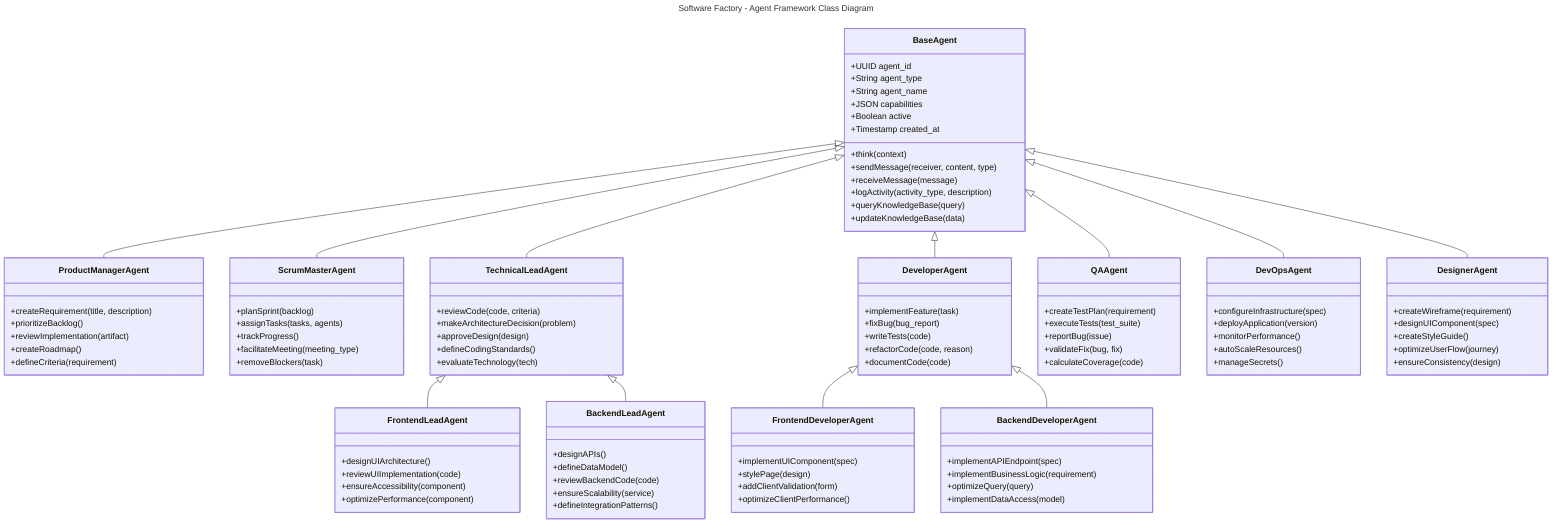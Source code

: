 ---
title: Software Factory - Agent Framework Class Diagram
---
classDiagram
    class BaseAgent {
        +UUID agent_id
        +String agent_type
        +String agent_name
        +JSON capabilities
        +Boolean active
        +Timestamp created_at
        +think(context)
        +sendMessage(receiver, content, type)
        +receiveMessage(message)
        +logActivity(activity_type, description)
        +queryKnowledgeBase(query)
        +updateKnowledgeBase(data)
    }
    
    class ProductManagerAgent {
        +createRequirement(title, description)
        +prioritizeBacklog()
        +reviewImplementation(artifact)
        +createRoadmap()
        +defineCriteria(requirement)
    }
    
    class ScrumMasterAgent {
        +planSprint(backlog)
        +assignTasks(tasks, agents)
        +trackProgress()
        +facilitateMeeting(meeting_type)
        +removeBlockers(task)
    }
    
    class TechnicalLeadAgent {
        +reviewCode(code, criteria)
        +makeArchitectureDecision(problem)
        +approveDesign(design)
        +defineCodingStandards()
        +evaluateTechnology(tech)
    }
    
    class FrontendLeadAgent {
        +designUIArchitecture()
        +reviewUIImplementation(code)
        +ensureAccessibility(component)
        +optimizePerformance(component)
    }
    
    class BackendLeadAgent {
        +designAPIs()
        +defineDataModel()
        +reviewBackendCode(code)
        +ensureScalability(service)
        +defineIntegrationPatterns()
    }
    
    class DeveloperAgent {
        +implementFeature(task)
        +fixBug(bug_report)
        +writeTests(code)
        +refactorCode(code, reason)
        +documentCode(code)
    }
    
    class FrontendDeveloperAgent {
        +implementUIComponent(spec)
        +stylePage(design)
        +addClientValidation(form)
        +optimizeClientPerformance()
    }
    
    class BackendDeveloperAgent {
        +implementAPIEndpoint(spec)
        +implementBusinessLogic(requirement)
        +optimizeQuery(query)
        +implementDataAccess(model)
    }
    
    class QAAgent {
        +createTestPlan(requirement)
        +executeTests(test_suite)
        +reportBug(issue)
        +validateFix(bug, fix)
        +calculateCoverage(code)
    }
    
    class DevOpsAgent {
        +configureInfrastructure(spec)
        +deployApplication(version)
        +monitorPerformance()
        +autoScaleResources()
        +manageSecrets()
    }
    
    class DesignerAgent {
        +createWireframe(requirement)
        +designUIComponent(spec)
        +createStyleGuide()
        +optimizeUserFlow(journey)
        +ensureConsistency(design)
    }
    
    BaseAgent <|-- ProductManagerAgent
    BaseAgent <|-- ScrumMasterAgent
    BaseAgent <|-- TechnicalLeadAgent
    TechnicalLeadAgent <|-- FrontendLeadAgent
    TechnicalLeadAgent <|-- BackendLeadAgent
    BaseAgent <|-- DeveloperAgent
    DeveloperAgent <|-- FrontendDeveloperAgent
    DeveloperAgent <|-- BackendDeveloperAgent
    BaseAgent <|-- QAAgent
    BaseAgent <|-- DevOpsAgent
    BaseAgent <|-- DesignerAgent